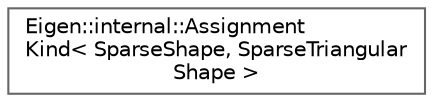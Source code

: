 digraph "Graphical Class Hierarchy"
{
 // LATEX_PDF_SIZE
  bgcolor="transparent";
  edge [fontname=Helvetica,fontsize=10,labelfontname=Helvetica,labelfontsize=10];
  node [fontname=Helvetica,fontsize=10,shape=box,height=0.2,width=0.4];
  rankdir="LR";
  Node0 [id="Node000000",label="Eigen::internal::Assignment\lKind\< SparseShape, SparseTriangular\lShape \>",height=0.2,width=0.4,color="grey40", fillcolor="white", style="filled",URL="$structEigen_1_1internal_1_1AssignmentKind_3_01SparseShape_00_01SparseTriangularShape_01_4.html",tooltip=" "];
}
